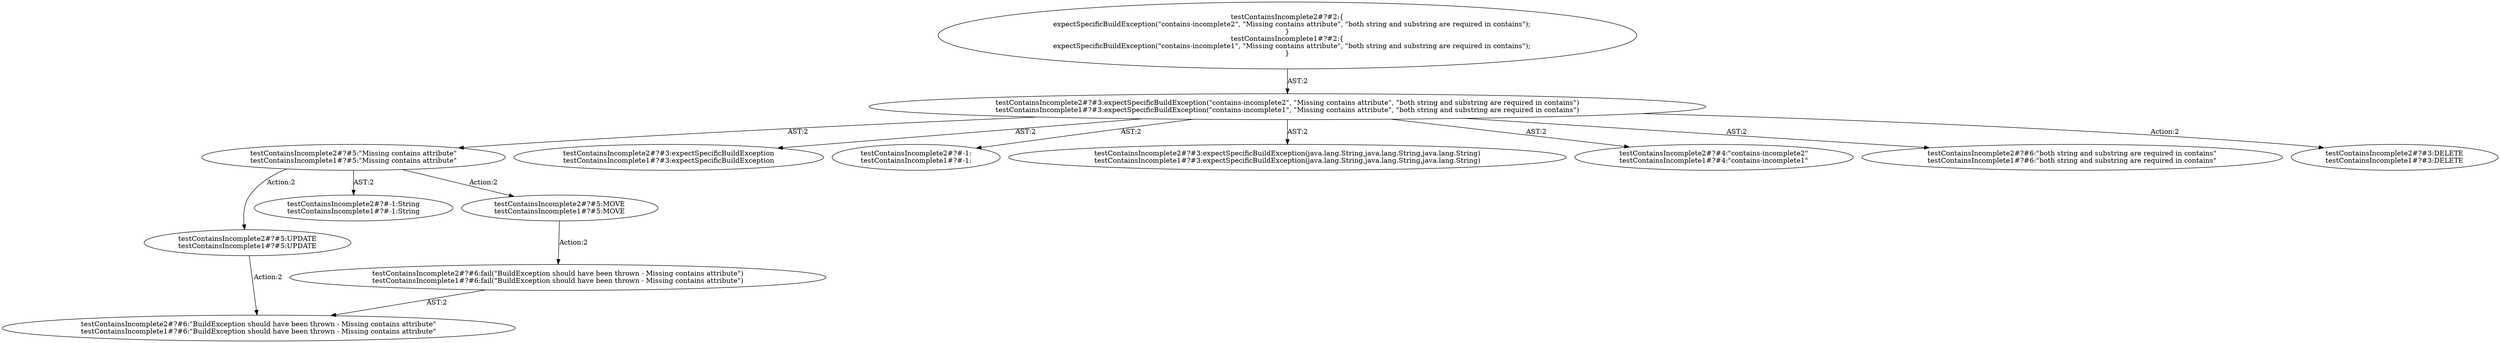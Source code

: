 digraph "Pattern" {
0 [label="testContainsIncomplete2#?#5:UPDATE
testContainsIncomplete1#?#5:UPDATE" shape=ellipse]
1 [label="testContainsIncomplete2#?#5:\"Missing contains attribute\"
testContainsIncomplete1#?#5:\"Missing contains attribute\"" shape=ellipse]
2 [label="testContainsIncomplete2#?#3:expectSpecificBuildException(\"contains-incomplete2\", \"Missing contains attribute\", \"both string and substring are required in contains\")
testContainsIncomplete1#?#3:expectSpecificBuildException(\"contains-incomplete1\", \"Missing contains attribute\", \"both string and substring are required in contains\")" shape=ellipse]
3 [label="testContainsIncomplete2#?#2:\{
    expectSpecificBuildException(\"contains-incomplete2\", \"Missing contains attribute\", \"both string and substring are required in contains\");
\}
testContainsIncomplete1#?#2:\{
    expectSpecificBuildException(\"contains-incomplete1\", \"Missing contains attribute\", \"both string and substring are required in contains\");
\}" shape=ellipse]
4 [label="testContainsIncomplete2#?#3:expectSpecificBuildException
testContainsIncomplete1#?#3:expectSpecificBuildException" shape=ellipse]
5 [label="testContainsIncomplete2#?#-1:
testContainsIncomplete1#?#-1:" shape=ellipse]
6 [label="testContainsIncomplete2#?#3:expectSpecificBuildException(java.lang.String,java.lang.String,java.lang.String)
testContainsIncomplete1#?#3:expectSpecificBuildException(java.lang.String,java.lang.String,java.lang.String)" shape=ellipse]
7 [label="testContainsIncomplete2#?#4:\"contains-incomplete2\"
testContainsIncomplete1#?#4:\"contains-incomplete1\"" shape=ellipse]
8 [label="testContainsIncomplete2#?#6:\"both string and substring are required in contains\"
testContainsIncomplete1#?#6:\"both string and substring are required in contains\"" shape=ellipse]
9 [label="testContainsIncomplete2#?#3:DELETE
testContainsIncomplete1#?#3:DELETE" shape=ellipse]
10 [label="testContainsIncomplete2#?#-1:String
testContainsIncomplete1#?#-1:String" shape=ellipse]
11 [label="testContainsIncomplete2#?#5:MOVE
testContainsIncomplete1#?#5:MOVE" shape=ellipse]
12 [label="testContainsIncomplete2#?#6:fail(\"BuildException should have been thrown - Missing contains attribute\")
testContainsIncomplete1#?#6:fail(\"BuildException should have been thrown - Missing contains attribute\")" shape=ellipse]
13 [label="testContainsIncomplete2#?#6:\"BuildException should have been thrown - Missing contains attribute\"
testContainsIncomplete1#?#6:\"BuildException should have been thrown - Missing contains attribute\"" shape=ellipse]
0 -> 13 [label="Action:2"];
1 -> 0 [label="Action:2"];
1 -> 10 [label="AST:2"];
1 -> 11 [label="Action:2"];
2 -> 1 [label="AST:2"];
2 -> 4 [label="AST:2"];
2 -> 5 [label="AST:2"];
2 -> 6 [label="AST:2"];
2 -> 7 [label="AST:2"];
2 -> 8 [label="AST:2"];
2 -> 9 [label="Action:2"];
3 -> 2 [label="AST:2"];
11 -> 12 [label="Action:2"];
12 -> 13 [label="AST:2"];
}